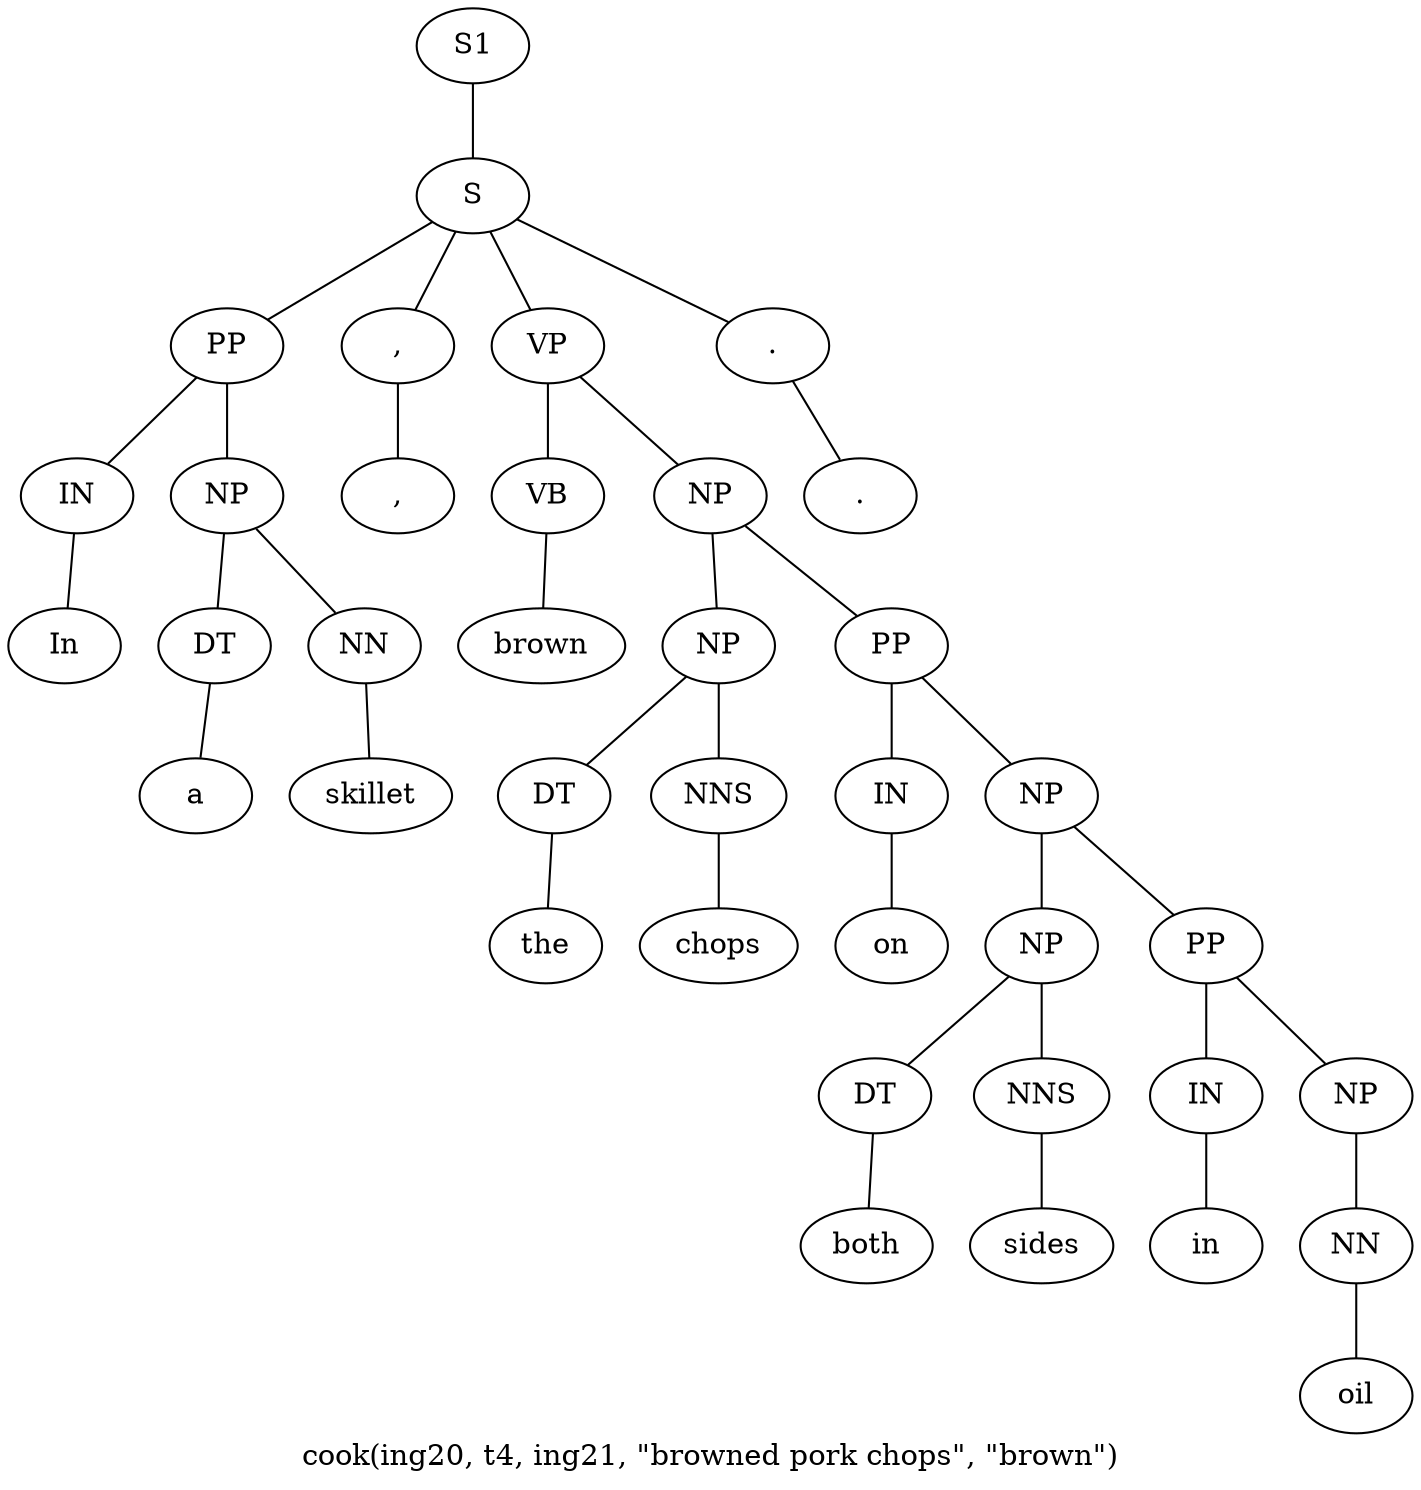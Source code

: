 graph SyntaxGraph {
	label = "cook(ing20, t4, ing21, \"browned pork chops\", \"brown\")";
	Node0 [label="S1"];
	Node1 [label="S"];
	Node2 [label="PP"];
	Node3 [label="IN"];
	Node4 [label="In"];
	Node5 [label="NP"];
	Node6 [label="DT"];
	Node7 [label="a"];
	Node8 [label="NN"];
	Node9 [label="skillet"];
	Node10 [label=","];
	Node11 [label=","];
	Node12 [label="VP"];
	Node13 [label="VB"];
	Node14 [label="brown"];
	Node15 [label="NP"];
	Node16 [label="NP"];
	Node17 [label="DT"];
	Node18 [label="the"];
	Node19 [label="NNS"];
	Node20 [label="chops"];
	Node21 [label="PP"];
	Node22 [label="IN"];
	Node23 [label="on"];
	Node24 [label="NP"];
	Node25 [label="NP"];
	Node26 [label="DT"];
	Node27 [label="both"];
	Node28 [label="NNS"];
	Node29 [label="sides"];
	Node30 [label="PP"];
	Node31 [label="IN"];
	Node32 [label="in"];
	Node33 [label="NP"];
	Node34 [label="NN"];
	Node35 [label="oil"];
	Node36 [label="."];
	Node37 [label="."];

	Node0 -- Node1;
	Node1 -- Node2;
	Node1 -- Node10;
	Node1 -- Node12;
	Node1 -- Node36;
	Node2 -- Node3;
	Node2 -- Node5;
	Node3 -- Node4;
	Node5 -- Node6;
	Node5 -- Node8;
	Node6 -- Node7;
	Node8 -- Node9;
	Node10 -- Node11;
	Node12 -- Node13;
	Node12 -- Node15;
	Node13 -- Node14;
	Node15 -- Node16;
	Node15 -- Node21;
	Node16 -- Node17;
	Node16 -- Node19;
	Node17 -- Node18;
	Node19 -- Node20;
	Node21 -- Node22;
	Node21 -- Node24;
	Node22 -- Node23;
	Node24 -- Node25;
	Node24 -- Node30;
	Node25 -- Node26;
	Node25 -- Node28;
	Node26 -- Node27;
	Node28 -- Node29;
	Node30 -- Node31;
	Node30 -- Node33;
	Node31 -- Node32;
	Node33 -- Node34;
	Node34 -- Node35;
	Node36 -- Node37;
}